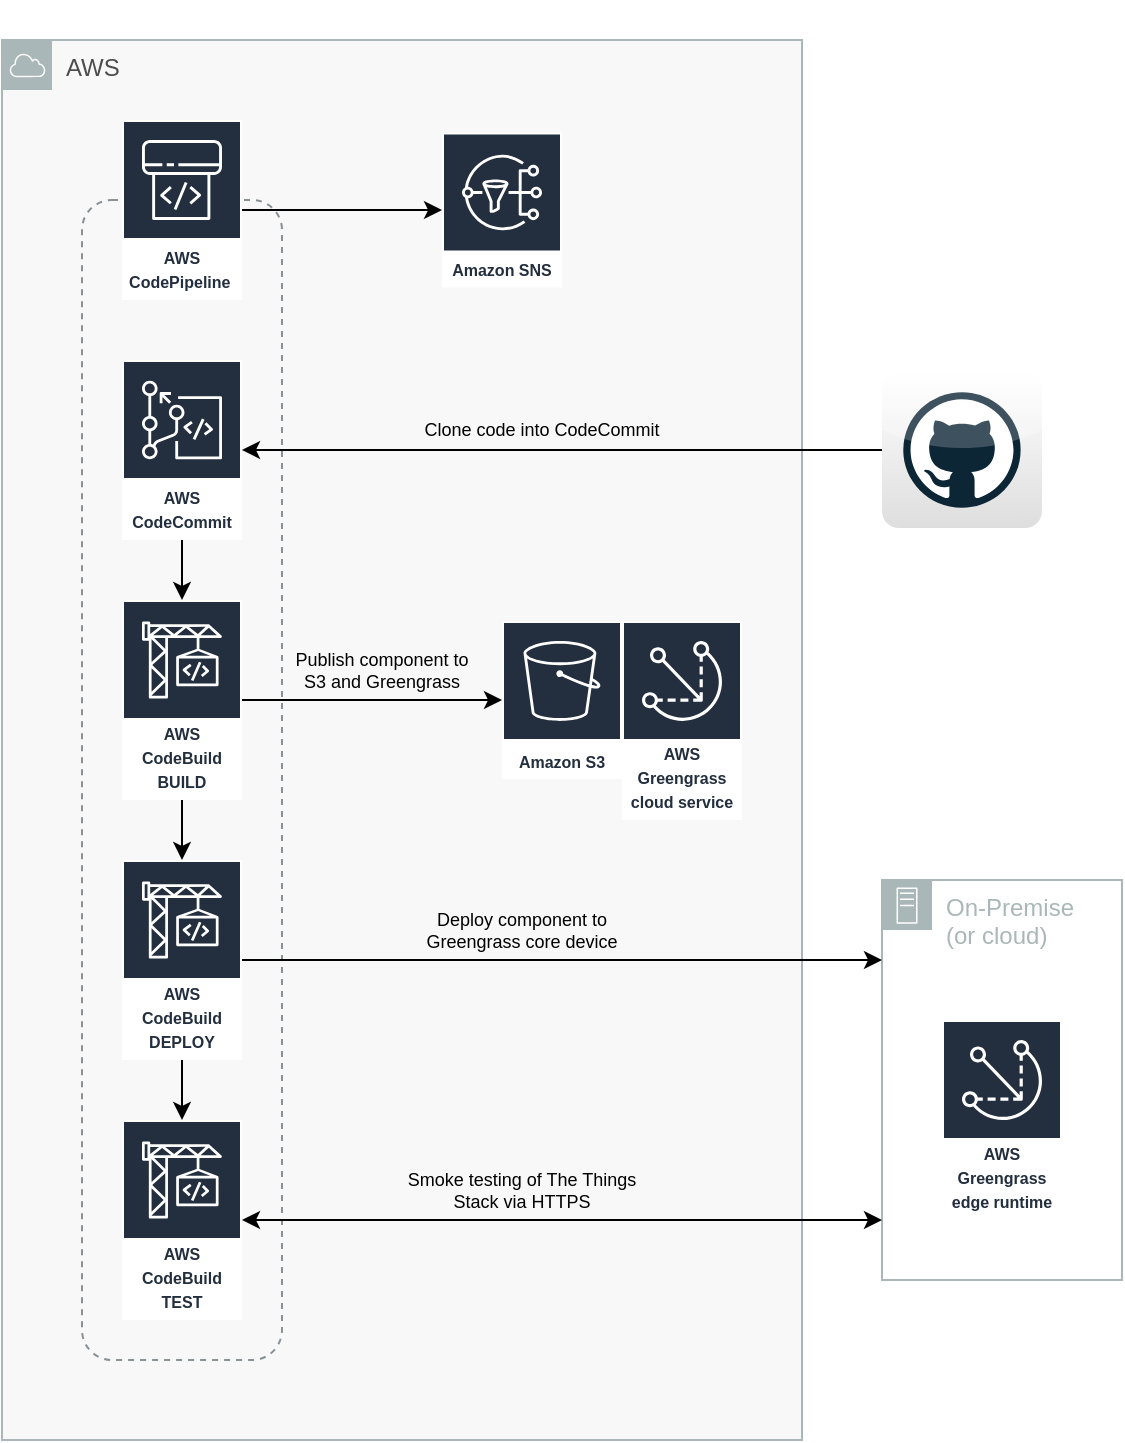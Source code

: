 <mxfile version="14.6.13" type="device"><diagram id="nuTmEM6pZ8AwLLSvvVjI" name="Page-1"><mxGraphModel dx="1086" dy="806" grid="1" gridSize="10" guides="1" tooltips="1" connect="1" arrows="1" fold="1" page="1" pageScale="1" pageWidth="850" pageHeight="1100" math="0" shadow="0"><root><mxCell id="0"/><mxCell id="1" parent="0"/><mxCell id="gQ_V418OBuMyk7GFYYVb-3" value="On-Premise&lt;br&gt;(or cloud)" style="outlineConnect=0;gradientColor=none;html=1;whiteSpace=wrap;fontSize=12;fontStyle=0;shape=mxgraph.aws4.group;grIcon=mxgraph.aws4.group_on_premise;strokeColor=#AAB7B8;fillColor=none;verticalAlign=top;align=left;spacingLeft=30;fontColor=#AAB7B8;dashed=0;" parent="1" vertex="1"><mxGeometry x="480" y="440" width="120" height="200" as="geometry"/></mxCell><mxCell id="JBoP75M5lPnNyXOxkh6Z-23" value="&lt;font color=&quot;#4D4D4D&quot;&gt;AWS&lt;/font&gt;" style="outlineConnect=0;gradientColor=none;html=1;whiteSpace=wrap;fontSize=12;fontStyle=0;shape=mxgraph.aws4.group;grIcon=mxgraph.aws4.group_aws_cloud;strokeColor=#AAB7B8;fillColor=#F8f8f8;verticalAlign=top;align=left;spacingLeft=30;fontColor=#AAB7B8;dashed=0;" parent="1" vertex="1"><mxGeometry x="40" y="20" width="400" height="700" as="geometry"/></mxCell><mxCell id="JBoP75M5lPnNyXOxkh6Z-24" value="" style="outlineConnect=0;gradientColor=none;html=1;whiteSpace=wrap;fontSize=12;fontStyle=0;strokeColor=#879196;fillColor=none;verticalAlign=top;align=center;fontColor=#879196;dashed=1;spacingTop=3;rounded=1;" parent="1" vertex="1"><mxGeometry x="80" y="100" width="100" height="580" as="geometry"/></mxCell><mxCell id="JBoP75M5lPnNyXOxkh6Z-46" value="" style="edgeStyle=orthogonalEdgeStyle;rounded=0;orthogonalLoop=1;jettySize=auto;html=1;" parent="1" source="JBoP75M5lPnNyXOxkh6Z-1" target="JBoP75M5lPnNyXOxkh6Z-13" edge="1"><mxGeometry relative="1" as="geometry"/></mxCell><mxCell id="JBoP75M5lPnNyXOxkh6Z-1" value="&lt;div&gt;&lt;font style=&quot;font-size: 8px&quot;&gt;AWS CodePipeline&amp;nbsp;&lt;/font&gt;&lt;/div&gt;" style="outlineConnect=0;fontColor=#232F3E;gradientColor=none;strokeColor=#ffffff;fillColor=#232F3E;dashed=0;verticalLabelPosition=middle;verticalAlign=bottom;align=center;html=1;whiteSpace=wrap;fontSize=10;fontStyle=1;spacing=3;shape=mxgraph.aws4.productIcon;prIcon=mxgraph.aws4.codepipeline;" parent="1" vertex="1"><mxGeometry x="100" y="60" width="60" height="90" as="geometry"/></mxCell><mxCell id="JBoP75M5lPnNyXOxkh6Z-44" value="" style="edgeStyle=orthogonalEdgeStyle;rounded=0;orthogonalLoop=1;jettySize=auto;html=1;" parent="1" source="JBoP75M5lPnNyXOxkh6Z-3" target="JBoP75M5lPnNyXOxkh6Z-4" edge="1"><mxGeometry relative="1" as="geometry"/></mxCell><mxCell id="gQ_V418OBuMyk7GFYYVb-10" value="" style="edgeStyle=orthogonalEdgeStyle;rounded=0;orthogonalLoop=1;jettySize=auto;html=1;" parent="1" source="JBoP75M5lPnNyXOxkh6Z-3" edge="1"><mxGeometry relative="1" as="geometry"><mxPoint x="130" y="430" as="targetPoint"/></mxGeometry></mxCell><mxCell id="JBoP75M5lPnNyXOxkh6Z-3" value="&lt;div&gt;&lt;font style=&quot;font-size: 8px&quot;&gt;AWS CodeBuild BUILD&lt;br&gt;&lt;/font&gt;&lt;/div&gt;" style="outlineConnect=0;fontColor=#232F3E;gradientColor=none;strokeColor=#ffffff;fillColor=#232F3E;dashed=0;verticalLabelPosition=middle;verticalAlign=bottom;align=center;html=1;whiteSpace=wrap;fontSize=10;fontStyle=1;spacing=3;shape=mxgraph.aws4.productIcon;prIcon=mxgraph.aws4.codebuild;" parent="1" vertex="1"><mxGeometry x="100" y="300" width="60" height="100" as="geometry"/></mxCell><mxCell id="JBoP75M5lPnNyXOxkh6Z-4" value="&lt;font style=&quot;font-size: 8px&quot;&gt;Amazon S3&lt;/font&gt;" style="outlineConnect=0;fontColor=#232F3E;gradientColor=none;strokeColor=#ffffff;fillColor=#232F3E;dashed=0;verticalLabelPosition=middle;verticalAlign=bottom;align=center;html=1;whiteSpace=wrap;fontSize=10;fontStyle=1;spacing=3;shape=mxgraph.aws4.productIcon;prIcon=mxgraph.aws4.s3;" parent="1" vertex="1"><mxGeometry x="290" y="310.47" width="60" height="79.06" as="geometry"/></mxCell><mxCell id="gQ_V418OBuMyk7GFYYVb-8" value="" style="edgeStyle=orthogonalEdgeStyle;rounded=0;orthogonalLoop=1;jettySize=auto;html=1;" parent="1" source="JBoP75M5lPnNyXOxkh6Z-5" target="JBoP75M5lPnNyXOxkh6Z-3" edge="1"><mxGeometry relative="1" as="geometry"/></mxCell><mxCell id="JBoP75M5lPnNyXOxkh6Z-5" value="&lt;div&gt;&lt;font style=&quot;font-size: 8px&quot;&gt;AWS CodeCommit&lt;/font&gt;&lt;/div&gt;" style="outlineConnect=0;fontColor=#232F3E;gradientColor=none;strokeColor=#ffffff;fillColor=#232F3E;dashed=0;verticalLabelPosition=middle;verticalAlign=bottom;align=center;html=1;whiteSpace=wrap;fontSize=10;fontStyle=1;spacing=3;shape=mxgraph.aws4.productIcon;prIcon=mxgraph.aws4.codecommit;" parent="1" vertex="1"><mxGeometry x="100" y="180" width="60" height="90" as="geometry"/></mxCell><mxCell id="gQ_V418OBuMyk7GFYYVb-13" value="" style="edgeStyle=orthogonalEdgeStyle;rounded=0;orthogonalLoop=1;jettySize=auto;html=1;" parent="1" source="JBoP75M5lPnNyXOxkh6Z-6" target="gQ_V418OBuMyk7GFYYVb-3" edge="1"><mxGeometry relative="1" as="geometry"><mxPoint x="240" y="480" as="targetPoint"/><Array as="points"><mxPoint x="410" y="480"/><mxPoint x="410" y="480"/></Array></mxGeometry></mxCell><mxCell id="JBoP75M5lPnNyXOxkh6Z-6" value="&lt;div&gt;&lt;font style=&quot;font-size: 8px&quot;&gt;AWS CodeBuild DEPLOY&lt;br&gt;&lt;/font&gt;&lt;/div&gt;" style="outlineConnect=0;fontColor=#232F3E;gradientColor=none;strokeColor=#ffffff;fillColor=#232F3E;dashed=0;verticalLabelPosition=middle;verticalAlign=bottom;align=center;html=1;whiteSpace=wrap;fontSize=10;fontStyle=1;spacing=3;shape=mxgraph.aws4.productIcon;prIcon=mxgraph.aws4.codebuild;" parent="1" vertex="1"><mxGeometry x="100" y="430" width="60" height="100" as="geometry"/></mxCell><mxCell id="JBoP75M5lPnNyXOxkh6Z-13" value="&lt;font style=&quot;font-size: 8px&quot;&gt;Amazon SNS&lt;/font&gt;" style="outlineConnect=0;fontColor=#232F3E;gradientColor=none;strokeColor=#ffffff;fillColor=#232F3E;dashed=0;verticalLabelPosition=middle;verticalAlign=bottom;align=center;html=1;whiteSpace=wrap;fontSize=10;fontStyle=1;spacing=3;shape=mxgraph.aws4.productIcon;prIcon=mxgraph.aws4.sns;" parent="1" vertex="1"><mxGeometry x="260" y="66.25" width="60" height="77.5" as="geometry"/></mxCell><mxCell id="JBoP75M5lPnNyXOxkh6Z-56" value="" style="edgeStyle=orthogonalEdgeStyle;rounded=0;orthogonalLoop=1;jettySize=auto;html=1;" parent="1" source="gQ_V418OBuMyk7GFYYVb-1" target="JBoP75M5lPnNyXOxkh6Z-5" edge="1"><mxGeometry relative="1" as="geometry"><mxPoint x="361.5" y="275" as="targetPoint"/><mxPoint x="441.5" y="260" as="sourcePoint"/></mxGeometry></mxCell><mxCell id="JBoP75M5lPnNyXOxkh6Z-73" value="Deploy component to Greengrass core device" style="text;html=1;strokeColor=none;fillColor=none;align=center;verticalAlign=middle;whiteSpace=wrap;rounded=0;fontSize=9;" parent="1" vertex="1"><mxGeometry x="250" y="450" width="100" height="30" as="geometry"/></mxCell><mxCell id="JBoP75M5lPnNyXOxkh6Z-76" value="Smoke testing of The Things Stack via HTTPS" style="text;html=1;strokeColor=none;fillColor=none;align=center;verticalAlign=middle;whiteSpace=wrap;rounded=0;fontSize=9;" parent="1" vertex="1"><mxGeometry x="230" y="590" width="140" height="10" as="geometry"/></mxCell><mxCell id="JBoP75M5lPnNyXOxkh6Z-77" value="Clone code into CodeCommit" style="text;html=1;strokeColor=none;fillColor=none;align=center;verticalAlign=middle;whiteSpace=wrap;rounded=0;fontSize=9;" parent="1" vertex="1"><mxGeometry x="250" y="210" width="120" height="10" as="geometry"/></mxCell><mxCell id="JBoP75M5lPnNyXOxkh6Z-79" value="&amp;nbsp; " style="text;html=1;strokeColor=none;fillColor=none;align=center;verticalAlign=middle;whiteSpace=wrap;rounded=0;fontSize=9;" parent="1" vertex="1"><mxGeometry x="480" width="40" height="20" as="geometry"/></mxCell><mxCell id="gQ_V418OBuMyk7GFYYVb-1" value="" style="dashed=0;outlineConnect=0;html=1;align=center;labelPosition=center;verticalLabelPosition=bottom;verticalAlign=top;shape=mxgraph.webicons.github;gradientColor=#DFDEDE" parent="1" vertex="1"><mxGeometry x="480" y="185.95" width="80" height="78.1" as="geometry"/></mxCell><mxCell id="gQ_V418OBuMyk7GFYYVb-2" value="&lt;font style=&quot;font-size: 8px&quot;&gt;AWS Greengrass&lt;br&gt;edge runtime&lt;br&gt;&lt;/font&gt;" style="outlineConnect=0;fontColor=#232F3E;gradientColor=none;strokeColor=#ffffff;fillColor=#232F3E;dashed=0;verticalLabelPosition=middle;verticalAlign=bottom;align=center;html=1;whiteSpace=wrap;fontSize=10;fontStyle=1;spacing=3;shape=mxgraph.aws4.productIcon;prIcon=mxgraph.aws4.greengrass;" parent="1" vertex="1"><mxGeometry x="510" y="510" width="60" height="99.53" as="geometry"/></mxCell><mxCell id="gQ_V418OBuMyk7GFYYVb-5" value="Publish component to S3 and Greengrass" style="text;html=1;strokeColor=none;fillColor=none;align=center;verticalAlign=middle;whiteSpace=wrap;rounded=0;fontSize=9;" parent="1" vertex="1"><mxGeometry x="180" y="320" width="100" height="30" as="geometry"/></mxCell><mxCell id="gQ_V418OBuMyk7GFYYVb-15" value="" style="edgeStyle=orthogonalEdgeStyle;rounded=0;orthogonalLoop=1;jettySize=auto;html=1;startArrow=classic;startFill=1;" parent="1" source="JBoP75M5lPnNyXOxkh6Z-7" target="gQ_V418OBuMyk7GFYYVb-3" edge="1"><mxGeometry relative="1" as="geometry"><mxPoint x="240" y="610" as="targetPoint"/><Array as="points"><mxPoint x="400" y="610"/><mxPoint x="400" y="610"/></Array></mxGeometry></mxCell><mxCell id="JBoP75M5lPnNyXOxkh6Z-7" value="&lt;font style=&quot;font-size: 8px&quot;&gt;AWS CodeBuild TEST&lt;/font&gt;" style="outlineConnect=0;fontColor=#232F3E;gradientColor=none;strokeColor=#ffffff;fillColor=#232F3E;dashed=0;verticalLabelPosition=middle;verticalAlign=bottom;align=center;html=1;whiteSpace=wrap;fontSize=10;fontStyle=1;spacing=3;shape=mxgraph.aws4.productIcon;prIcon=mxgraph.aws4.codebuild;" parent="1" vertex="1"><mxGeometry x="100" y="560" width="60" height="100" as="geometry"/></mxCell><mxCell id="gQ_V418OBuMyk7GFYYVb-11" value="" style="edgeStyle=orthogonalEdgeStyle;rounded=0;orthogonalLoop=1;jettySize=auto;html=1;" parent="1" source="JBoP75M5lPnNyXOxkh6Z-6" target="JBoP75M5lPnNyXOxkh6Z-7" edge="1"><mxGeometry relative="1" as="geometry"><mxPoint x="130" y="630" as="targetPoint"/><mxPoint x="130" y="530" as="sourcePoint"/></mxGeometry></mxCell><mxCell id="gQ_V418OBuMyk7GFYYVb-17" value="&lt;font style=&quot;font-size: 8px&quot;&gt;AWS Greengrass&lt;br&gt;cloud service&lt;br&gt;&lt;/font&gt;" style="outlineConnect=0;fontColor=#232F3E;gradientColor=none;strokeColor=#ffffff;fillColor=#232F3E;dashed=0;verticalLabelPosition=middle;verticalAlign=bottom;align=center;html=1;whiteSpace=wrap;fontSize=10;fontStyle=1;spacing=3;shape=mxgraph.aws4.productIcon;prIcon=mxgraph.aws4.greengrass;" parent="1" vertex="1"><mxGeometry x="350" y="310.47" width="60" height="99.53" as="geometry"/></mxCell></root></mxGraphModel></diagram></mxfile>